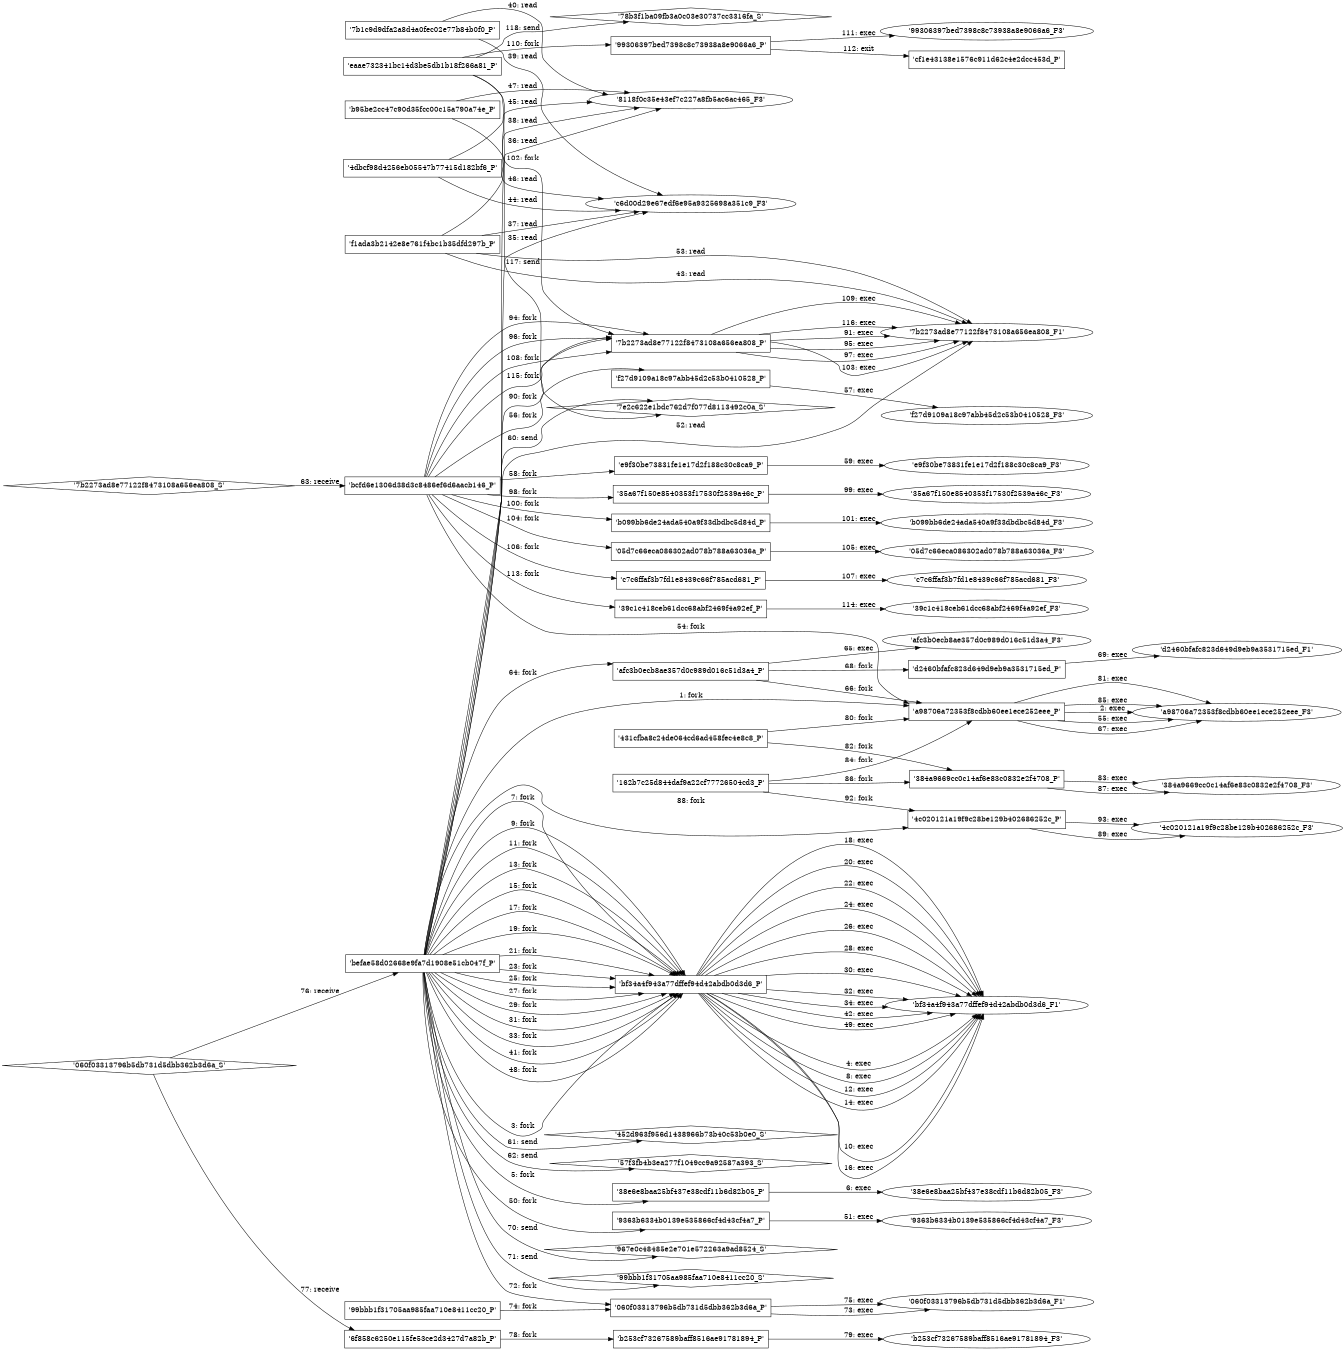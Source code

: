 digraph "D:\Learning\Paper\apt\基于CTI的攻击预警\Dataset\攻击图\ASGfromALLCTI\Microsoft Patch Tuesday – July 2018.dot" {
rankdir="LR"
size="9"
fixedsize="false"
splines="true"
nodesep=0.3
ranksep=0
fontsize=10
overlap="scalexy"
engine= "neato"
	"'befae58d02668e9fa7d1908e51cb047f_P'" [node_type=Process shape=box]
	"'a98706a72353f8cdbb60ee1ece252eee_P'" [node_type=Process shape=box]
	"'befae58d02668e9fa7d1908e51cb047f_P'" -> "'a98706a72353f8cdbb60ee1ece252eee_P'" [label="1: fork"]
	"'a98706a72353f8cdbb60ee1ece252eee_P'" [node_type=Process shape=box]
	"'a98706a72353f8cdbb60ee1ece252eee_F3'" [node_type=File shape=ellipse]
	"'a98706a72353f8cdbb60ee1ece252eee_P'" -> "'a98706a72353f8cdbb60ee1ece252eee_F3'" [label="2: exec"]
	"'befae58d02668e9fa7d1908e51cb047f_P'" [node_type=Process shape=box]
	"'bf34a4f943a77dffef94d42abdb0d3d6_P'" [node_type=Process shape=box]
	"'befae58d02668e9fa7d1908e51cb047f_P'" -> "'bf34a4f943a77dffef94d42abdb0d3d6_P'" [label="3: fork"]
	"'bf34a4f943a77dffef94d42abdb0d3d6_P'" [node_type=Process shape=box]
	"'bf34a4f943a77dffef94d42abdb0d3d6_F1'" [node_type=File shape=ellipse]
	"'bf34a4f943a77dffef94d42abdb0d3d6_P'" -> "'bf34a4f943a77dffef94d42abdb0d3d6_F1'" [label="4: exec"]
	"'befae58d02668e9fa7d1908e51cb047f_P'" [node_type=Process shape=box]
	"'38e6e8baa25bf437e38cdf11b6d82b05_P'" [node_type=Process shape=box]
	"'befae58d02668e9fa7d1908e51cb047f_P'" -> "'38e6e8baa25bf437e38cdf11b6d82b05_P'" [label="5: fork"]
	"'38e6e8baa25bf437e38cdf11b6d82b05_P'" [node_type=Process shape=box]
	"'38e6e8baa25bf437e38cdf11b6d82b05_F3'" [node_type=File shape=ellipse]
	"'38e6e8baa25bf437e38cdf11b6d82b05_P'" -> "'38e6e8baa25bf437e38cdf11b6d82b05_F3'" [label="6: exec"]
	"'befae58d02668e9fa7d1908e51cb047f_P'" [node_type=Process shape=box]
	"'bf34a4f943a77dffef94d42abdb0d3d6_P'" [node_type=Process shape=box]
	"'befae58d02668e9fa7d1908e51cb047f_P'" -> "'bf34a4f943a77dffef94d42abdb0d3d6_P'" [label="7: fork"]
	"'bf34a4f943a77dffef94d42abdb0d3d6_P'" [node_type=Process shape=box]
	"'bf34a4f943a77dffef94d42abdb0d3d6_F1'" [node_type=File shape=ellipse]
	"'bf34a4f943a77dffef94d42abdb0d3d6_P'" -> "'bf34a4f943a77dffef94d42abdb0d3d6_F1'" [label="8: exec"]
	"'befae58d02668e9fa7d1908e51cb047f_P'" [node_type=Process shape=box]
	"'bf34a4f943a77dffef94d42abdb0d3d6_P'" [node_type=Process shape=box]
	"'befae58d02668e9fa7d1908e51cb047f_P'" -> "'bf34a4f943a77dffef94d42abdb0d3d6_P'" [label="9: fork"]
	"'bf34a4f943a77dffef94d42abdb0d3d6_P'" [node_type=Process shape=box]
	"'bf34a4f943a77dffef94d42abdb0d3d6_F1'" [node_type=File shape=ellipse]
	"'bf34a4f943a77dffef94d42abdb0d3d6_P'" -> "'bf34a4f943a77dffef94d42abdb0d3d6_F1'" [label="10: exec"]
	"'befae58d02668e9fa7d1908e51cb047f_P'" [node_type=Process shape=box]
	"'bf34a4f943a77dffef94d42abdb0d3d6_P'" [node_type=Process shape=box]
	"'befae58d02668e9fa7d1908e51cb047f_P'" -> "'bf34a4f943a77dffef94d42abdb0d3d6_P'" [label="11: fork"]
	"'bf34a4f943a77dffef94d42abdb0d3d6_P'" [node_type=Process shape=box]
	"'bf34a4f943a77dffef94d42abdb0d3d6_F1'" [node_type=File shape=ellipse]
	"'bf34a4f943a77dffef94d42abdb0d3d6_P'" -> "'bf34a4f943a77dffef94d42abdb0d3d6_F1'" [label="12: exec"]
	"'befae58d02668e9fa7d1908e51cb047f_P'" [node_type=Process shape=box]
	"'bf34a4f943a77dffef94d42abdb0d3d6_P'" [node_type=Process shape=box]
	"'befae58d02668e9fa7d1908e51cb047f_P'" -> "'bf34a4f943a77dffef94d42abdb0d3d6_P'" [label="13: fork"]
	"'bf34a4f943a77dffef94d42abdb0d3d6_P'" [node_type=Process shape=box]
	"'bf34a4f943a77dffef94d42abdb0d3d6_F1'" [node_type=File shape=ellipse]
	"'bf34a4f943a77dffef94d42abdb0d3d6_P'" -> "'bf34a4f943a77dffef94d42abdb0d3d6_F1'" [label="14: exec"]
	"'befae58d02668e9fa7d1908e51cb047f_P'" [node_type=Process shape=box]
	"'bf34a4f943a77dffef94d42abdb0d3d6_P'" [node_type=Process shape=box]
	"'befae58d02668e9fa7d1908e51cb047f_P'" -> "'bf34a4f943a77dffef94d42abdb0d3d6_P'" [label="15: fork"]
	"'bf34a4f943a77dffef94d42abdb0d3d6_P'" [node_type=Process shape=box]
	"'bf34a4f943a77dffef94d42abdb0d3d6_F1'" [node_type=File shape=ellipse]
	"'bf34a4f943a77dffef94d42abdb0d3d6_P'" -> "'bf34a4f943a77dffef94d42abdb0d3d6_F1'" [label="16: exec"]
	"'befae58d02668e9fa7d1908e51cb047f_P'" [node_type=Process shape=box]
	"'bf34a4f943a77dffef94d42abdb0d3d6_P'" [node_type=Process shape=box]
	"'befae58d02668e9fa7d1908e51cb047f_P'" -> "'bf34a4f943a77dffef94d42abdb0d3d6_P'" [label="17: fork"]
	"'bf34a4f943a77dffef94d42abdb0d3d6_P'" [node_type=Process shape=box]
	"'bf34a4f943a77dffef94d42abdb0d3d6_F1'" [node_type=File shape=ellipse]
	"'bf34a4f943a77dffef94d42abdb0d3d6_P'" -> "'bf34a4f943a77dffef94d42abdb0d3d6_F1'" [label="18: exec"]
	"'befae58d02668e9fa7d1908e51cb047f_P'" [node_type=Process shape=box]
	"'bf34a4f943a77dffef94d42abdb0d3d6_P'" [node_type=Process shape=box]
	"'befae58d02668e9fa7d1908e51cb047f_P'" -> "'bf34a4f943a77dffef94d42abdb0d3d6_P'" [label="19: fork"]
	"'bf34a4f943a77dffef94d42abdb0d3d6_P'" [node_type=Process shape=box]
	"'bf34a4f943a77dffef94d42abdb0d3d6_F1'" [node_type=File shape=ellipse]
	"'bf34a4f943a77dffef94d42abdb0d3d6_P'" -> "'bf34a4f943a77dffef94d42abdb0d3d6_F1'" [label="20: exec"]
	"'befae58d02668e9fa7d1908e51cb047f_P'" [node_type=Process shape=box]
	"'bf34a4f943a77dffef94d42abdb0d3d6_P'" [node_type=Process shape=box]
	"'befae58d02668e9fa7d1908e51cb047f_P'" -> "'bf34a4f943a77dffef94d42abdb0d3d6_P'" [label="21: fork"]
	"'bf34a4f943a77dffef94d42abdb0d3d6_P'" [node_type=Process shape=box]
	"'bf34a4f943a77dffef94d42abdb0d3d6_F1'" [node_type=File shape=ellipse]
	"'bf34a4f943a77dffef94d42abdb0d3d6_P'" -> "'bf34a4f943a77dffef94d42abdb0d3d6_F1'" [label="22: exec"]
	"'befae58d02668e9fa7d1908e51cb047f_P'" [node_type=Process shape=box]
	"'bf34a4f943a77dffef94d42abdb0d3d6_P'" [node_type=Process shape=box]
	"'befae58d02668e9fa7d1908e51cb047f_P'" -> "'bf34a4f943a77dffef94d42abdb0d3d6_P'" [label="23: fork"]
	"'bf34a4f943a77dffef94d42abdb0d3d6_P'" [node_type=Process shape=box]
	"'bf34a4f943a77dffef94d42abdb0d3d6_F1'" [node_type=File shape=ellipse]
	"'bf34a4f943a77dffef94d42abdb0d3d6_P'" -> "'bf34a4f943a77dffef94d42abdb0d3d6_F1'" [label="24: exec"]
	"'befae58d02668e9fa7d1908e51cb047f_P'" [node_type=Process shape=box]
	"'bf34a4f943a77dffef94d42abdb0d3d6_P'" [node_type=Process shape=box]
	"'befae58d02668e9fa7d1908e51cb047f_P'" -> "'bf34a4f943a77dffef94d42abdb0d3d6_P'" [label="25: fork"]
	"'bf34a4f943a77dffef94d42abdb0d3d6_P'" [node_type=Process shape=box]
	"'bf34a4f943a77dffef94d42abdb0d3d6_F1'" [node_type=File shape=ellipse]
	"'bf34a4f943a77dffef94d42abdb0d3d6_P'" -> "'bf34a4f943a77dffef94d42abdb0d3d6_F1'" [label="26: exec"]
	"'befae58d02668e9fa7d1908e51cb047f_P'" [node_type=Process shape=box]
	"'bf34a4f943a77dffef94d42abdb0d3d6_P'" [node_type=Process shape=box]
	"'befae58d02668e9fa7d1908e51cb047f_P'" -> "'bf34a4f943a77dffef94d42abdb0d3d6_P'" [label="27: fork"]
	"'bf34a4f943a77dffef94d42abdb0d3d6_P'" [node_type=Process shape=box]
	"'bf34a4f943a77dffef94d42abdb0d3d6_F1'" [node_type=File shape=ellipse]
	"'bf34a4f943a77dffef94d42abdb0d3d6_P'" -> "'bf34a4f943a77dffef94d42abdb0d3d6_F1'" [label="28: exec"]
	"'befae58d02668e9fa7d1908e51cb047f_P'" [node_type=Process shape=box]
	"'bf34a4f943a77dffef94d42abdb0d3d6_P'" [node_type=Process shape=box]
	"'befae58d02668e9fa7d1908e51cb047f_P'" -> "'bf34a4f943a77dffef94d42abdb0d3d6_P'" [label="29: fork"]
	"'bf34a4f943a77dffef94d42abdb0d3d6_P'" [node_type=Process shape=box]
	"'bf34a4f943a77dffef94d42abdb0d3d6_F1'" [node_type=File shape=ellipse]
	"'bf34a4f943a77dffef94d42abdb0d3d6_P'" -> "'bf34a4f943a77dffef94d42abdb0d3d6_F1'" [label="30: exec"]
	"'befae58d02668e9fa7d1908e51cb047f_P'" [node_type=Process shape=box]
	"'bf34a4f943a77dffef94d42abdb0d3d6_P'" [node_type=Process shape=box]
	"'befae58d02668e9fa7d1908e51cb047f_P'" -> "'bf34a4f943a77dffef94d42abdb0d3d6_P'" [label="31: fork"]
	"'bf34a4f943a77dffef94d42abdb0d3d6_P'" [node_type=Process shape=box]
	"'bf34a4f943a77dffef94d42abdb0d3d6_F1'" [node_type=File shape=ellipse]
	"'bf34a4f943a77dffef94d42abdb0d3d6_P'" -> "'bf34a4f943a77dffef94d42abdb0d3d6_F1'" [label="32: exec"]
	"'befae58d02668e9fa7d1908e51cb047f_P'" [node_type=Process shape=box]
	"'bf34a4f943a77dffef94d42abdb0d3d6_P'" [node_type=Process shape=box]
	"'befae58d02668e9fa7d1908e51cb047f_P'" -> "'bf34a4f943a77dffef94d42abdb0d3d6_P'" [label="33: fork"]
	"'bf34a4f943a77dffef94d42abdb0d3d6_P'" [node_type=Process shape=box]
	"'bf34a4f943a77dffef94d42abdb0d3d6_F1'" [node_type=File shape=ellipse]
	"'bf34a4f943a77dffef94d42abdb0d3d6_P'" -> "'bf34a4f943a77dffef94d42abdb0d3d6_F1'" [label="34: exec"]
	"'c6d00d29e67edf6e95a9325698a351c9_F3'" [node_type=file shape=ellipse]
	"'befae58d02668e9fa7d1908e51cb047f_P'" [node_type=Process shape=box]
	"'befae58d02668e9fa7d1908e51cb047f_P'" -> "'c6d00d29e67edf6e95a9325698a351c9_F3'" [label="35: read"]
	"'8118f0c35e43ef7c227a8fb5ac6ac465_F3'" [node_type=file shape=ellipse]
	"'befae58d02668e9fa7d1908e51cb047f_P'" [node_type=Process shape=box]
	"'befae58d02668e9fa7d1908e51cb047f_P'" -> "'8118f0c35e43ef7c227a8fb5ac6ac465_F3'" [label="36: read"]
	"'c6d00d29e67edf6e95a9325698a351c9_F3'" [node_type=file shape=ellipse]
	"'f1ada3b2142e8e761f4bc1b35dfd297b_P'" [node_type=Process shape=box]
	"'f1ada3b2142e8e761f4bc1b35dfd297b_P'" -> "'c6d00d29e67edf6e95a9325698a351c9_F3'" [label="37: read"]
	"'8118f0c35e43ef7c227a8fb5ac6ac465_F3'" [node_type=file shape=ellipse]
	"'f1ada3b2142e8e761f4bc1b35dfd297b_P'" [node_type=Process shape=box]
	"'f1ada3b2142e8e761f4bc1b35dfd297b_P'" -> "'8118f0c35e43ef7c227a8fb5ac6ac465_F3'" [label="38: read"]
	"'c6d00d29e67edf6e95a9325698a351c9_F3'" [node_type=file shape=ellipse]
	"'7b1c9d9dfa2a8d4a0fec02e77b84b0f0_P'" [node_type=Process shape=box]
	"'7b1c9d9dfa2a8d4a0fec02e77b84b0f0_P'" -> "'c6d00d29e67edf6e95a9325698a351c9_F3'" [label="39: read"]
	"'8118f0c35e43ef7c227a8fb5ac6ac465_F3'" [node_type=file shape=ellipse]
	"'7b1c9d9dfa2a8d4a0fec02e77b84b0f0_P'" [node_type=Process shape=box]
	"'7b1c9d9dfa2a8d4a0fec02e77b84b0f0_P'" -> "'8118f0c35e43ef7c227a8fb5ac6ac465_F3'" [label="40: read"]
	"'befae58d02668e9fa7d1908e51cb047f_P'" [node_type=Process shape=box]
	"'bf34a4f943a77dffef94d42abdb0d3d6_P'" [node_type=Process shape=box]
	"'befae58d02668e9fa7d1908e51cb047f_P'" -> "'bf34a4f943a77dffef94d42abdb0d3d6_P'" [label="41: fork"]
	"'bf34a4f943a77dffef94d42abdb0d3d6_P'" [node_type=Process shape=box]
	"'bf34a4f943a77dffef94d42abdb0d3d6_F1'" [node_type=File shape=ellipse]
	"'bf34a4f943a77dffef94d42abdb0d3d6_P'" -> "'bf34a4f943a77dffef94d42abdb0d3d6_F1'" [label="42: exec"]
	"'7b2273ad8e77122f8473108a656ea808_F1'" [node_type=file shape=ellipse]
	"'f1ada3b2142e8e761f4bc1b35dfd297b_P'" [node_type=Process shape=box]
	"'f1ada3b2142e8e761f4bc1b35dfd297b_P'" -> "'7b2273ad8e77122f8473108a656ea808_F1'" [label="43: read"]
	"'c6d00d29e67edf6e95a9325698a351c9_F3'" [node_type=file shape=ellipse]
	"'4dbcf98d4256eb05547b77415d182bf6_P'" [node_type=Process shape=box]
	"'4dbcf98d4256eb05547b77415d182bf6_P'" -> "'c6d00d29e67edf6e95a9325698a351c9_F3'" [label="44: read"]
	"'8118f0c35e43ef7c227a8fb5ac6ac465_F3'" [node_type=file shape=ellipse]
	"'4dbcf98d4256eb05547b77415d182bf6_P'" [node_type=Process shape=box]
	"'4dbcf98d4256eb05547b77415d182bf6_P'" -> "'8118f0c35e43ef7c227a8fb5ac6ac465_F3'" [label="45: read"]
	"'c6d00d29e67edf6e95a9325698a351c9_F3'" [node_type=file shape=ellipse]
	"'b95be2cc47c90d35fcc00c15a790a74e_P'" [node_type=Process shape=box]
	"'b95be2cc47c90d35fcc00c15a790a74e_P'" -> "'c6d00d29e67edf6e95a9325698a351c9_F3'" [label="46: read"]
	"'8118f0c35e43ef7c227a8fb5ac6ac465_F3'" [node_type=file shape=ellipse]
	"'b95be2cc47c90d35fcc00c15a790a74e_P'" [node_type=Process shape=box]
	"'b95be2cc47c90d35fcc00c15a790a74e_P'" -> "'8118f0c35e43ef7c227a8fb5ac6ac465_F3'" [label="47: read"]
	"'befae58d02668e9fa7d1908e51cb047f_P'" [node_type=Process shape=box]
	"'bf34a4f943a77dffef94d42abdb0d3d6_P'" [node_type=Process shape=box]
	"'befae58d02668e9fa7d1908e51cb047f_P'" -> "'bf34a4f943a77dffef94d42abdb0d3d6_P'" [label="48: fork"]
	"'bf34a4f943a77dffef94d42abdb0d3d6_P'" [node_type=Process shape=box]
	"'bf34a4f943a77dffef94d42abdb0d3d6_F1'" [node_type=File shape=ellipse]
	"'bf34a4f943a77dffef94d42abdb0d3d6_P'" -> "'bf34a4f943a77dffef94d42abdb0d3d6_F1'" [label="49: exec"]
	"'befae58d02668e9fa7d1908e51cb047f_P'" [node_type=Process shape=box]
	"'9363b6334b0139e535866cf4d43cf4a7_P'" [node_type=Process shape=box]
	"'befae58d02668e9fa7d1908e51cb047f_P'" -> "'9363b6334b0139e535866cf4d43cf4a7_P'" [label="50: fork"]
	"'9363b6334b0139e535866cf4d43cf4a7_P'" [node_type=Process shape=box]
	"'9363b6334b0139e535866cf4d43cf4a7_F3'" [node_type=File shape=ellipse]
	"'9363b6334b0139e535866cf4d43cf4a7_P'" -> "'9363b6334b0139e535866cf4d43cf4a7_F3'" [label="51: exec"]
	"'7b2273ad8e77122f8473108a656ea808_F1'" [node_type=file shape=ellipse]
	"'befae58d02668e9fa7d1908e51cb047f_P'" [node_type=Process shape=box]
	"'befae58d02668e9fa7d1908e51cb047f_P'" -> "'7b2273ad8e77122f8473108a656ea808_F1'" [label="52: read"]
	"'7b2273ad8e77122f8473108a656ea808_F1'" [node_type=file shape=ellipse]
	"'f1ada3b2142e8e761f4bc1b35dfd297b_P'" [node_type=Process shape=box]
	"'f1ada3b2142e8e761f4bc1b35dfd297b_P'" -> "'7b2273ad8e77122f8473108a656ea808_F1'" [label="53: read"]
	"'bcfd6e1306d38d3c8486ef6d6aacb146_P'" [node_type=Process shape=box]
	"'a98706a72353f8cdbb60ee1ece252eee_P'" [node_type=Process shape=box]
	"'bcfd6e1306d38d3c8486ef6d6aacb146_P'" -> "'a98706a72353f8cdbb60ee1ece252eee_P'" [label="54: fork"]
	"'a98706a72353f8cdbb60ee1ece252eee_P'" [node_type=Process shape=box]
	"'a98706a72353f8cdbb60ee1ece252eee_F3'" [node_type=File shape=ellipse]
	"'a98706a72353f8cdbb60ee1ece252eee_P'" -> "'a98706a72353f8cdbb60ee1ece252eee_F3'" [label="55: exec"]
	"'bcfd6e1306d38d3c8486ef6d6aacb146_P'" [node_type=Process shape=box]
	"'f27d9109a18c97abb45d2c53b0410528_P'" [node_type=Process shape=box]
	"'bcfd6e1306d38d3c8486ef6d6aacb146_P'" -> "'f27d9109a18c97abb45d2c53b0410528_P'" [label="56: fork"]
	"'f27d9109a18c97abb45d2c53b0410528_P'" [node_type=Process shape=box]
	"'f27d9109a18c97abb45d2c53b0410528_F3'" [node_type=File shape=ellipse]
	"'f27d9109a18c97abb45d2c53b0410528_P'" -> "'f27d9109a18c97abb45d2c53b0410528_F3'" [label="57: exec"]
	"'bcfd6e1306d38d3c8486ef6d6aacb146_P'" [node_type=Process shape=box]
	"'e9f30be73831fe1e17d2f188c30c8ca9_P'" [node_type=Process shape=box]
	"'bcfd6e1306d38d3c8486ef6d6aacb146_P'" -> "'e9f30be73831fe1e17d2f188c30c8ca9_P'" [label="58: fork"]
	"'e9f30be73831fe1e17d2f188c30c8ca9_P'" [node_type=Process shape=box]
	"'e9f30be73831fe1e17d2f188c30c8ca9_F3'" [node_type=File shape=ellipse]
	"'e9f30be73831fe1e17d2f188c30c8ca9_P'" -> "'e9f30be73831fe1e17d2f188c30c8ca9_F3'" [label="59: exec"]
	"'7e2c622e1bdc762d7f077d8113492c0a_S'" [node_type=Socket shape=diamond]
	"'befae58d02668e9fa7d1908e51cb047f_P'" [node_type=Process shape=box]
	"'befae58d02668e9fa7d1908e51cb047f_P'" -> "'7e2c622e1bdc762d7f077d8113492c0a_S'" [label="60: send"]
	"'452d963f956d1438966b73b40c53b0e0_S'" [node_type=Socket shape=diamond]
	"'befae58d02668e9fa7d1908e51cb047f_P'" [node_type=Process shape=box]
	"'befae58d02668e9fa7d1908e51cb047f_P'" -> "'452d963f956d1438966b73b40c53b0e0_S'" [label="61: send"]
	"'57f3fb4b3ea277f1049cc9a92587a393_S'" [node_type=Socket shape=diamond]
	"'befae58d02668e9fa7d1908e51cb047f_P'" [node_type=Process shape=box]
	"'befae58d02668e9fa7d1908e51cb047f_P'" -> "'57f3fb4b3ea277f1049cc9a92587a393_S'" [label="62: send"]
	"'bcfd6e1306d38d3c8486ef6d6aacb146_P'" [node_type=Process shape=box]
	"'7b2273ad8e77122f8473108a656ea808_S'" [node_type=Socket shape=diamond]
	"'7b2273ad8e77122f8473108a656ea808_S'" -> "'bcfd6e1306d38d3c8486ef6d6aacb146_P'" [label="63: receive"]
	"'befae58d02668e9fa7d1908e51cb047f_P'" [node_type=Process shape=box]
	"'afc3b0ecb8ae357d0c989d016c51d3a4_P'" [node_type=Process shape=box]
	"'befae58d02668e9fa7d1908e51cb047f_P'" -> "'afc3b0ecb8ae357d0c989d016c51d3a4_P'" [label="64: fork"]
	"'afc3b0ecb8ae357d0c989d016c51d3a4_P'" [node_type=Process shape=box]
	"'afc3b0ecb8ae357d0c989d016c51d3a4_F3'" [node_type=File shape=ellipse]
	"'afc3b0ecb8ae357d0c989d016c51d3a4_P'" -> "'afc3b0ecb8ae357d0c989d016c51d3a4_F3'" [label="65: exec"]
	"'afc3b0ecb8ae357d0c989d016c51d3a4_P'" [node_type=Process shape=box]
	"'a98706a72353f8cdbb60ee1ece252eee_P'" [node_type=Process shape=box]
	"'afc3b0ecb8ae357d0c989d016c51d3a4_P'" -> "'a98706a72353f8cdbb60ee1ece252eee_P'" [label="66: fork"]
	"'a98706a72353f8cdbb60ee1ece252eee_P'" [node_type=Process shape=box]
	"'a98706a72353f8cdbb60ee1ece252eee_F3'" [node_type=File shape=ellipse]
	"'a98706a72353f8cdbb60ee1ece252eee_P'" -> "'a98706a72353f8cdbb60ee1ece252eee_F3'" [label="67: exec"]
	"'afc3b0ecb8ae357d0c989d016c51d3a4_P'" [node_type=Process shape=box]
	"'d2460bfafc823d649d9eb9a3531715ed_P'" [node_type=Process shape=box]
	"'afc3b0ecb8ae357d0c989d016c51d3a4_P'" -> "'d2460bfafc823d649d9eb9a3531715ed_P'" [label="68: fork"]
	"'d2460bfafc823d649d9eb9a3531715ed_P'" [node_type=Process shape=box]
	"'d2460bfafc823d649d9eb9a3531715ed_F1'" [node_type=File shape=ellipse]
	"'d2460bfafc823d649d9eb9a3531715ed_P'" -> "'d2460bfafc823d649d9eb9a3531715ed_F1'" [label="69: exec"]
	"'967e0c48485e2e701e572263a9ad8524_S'" [node_type=Socket shape=diamond]
	"'befae58d02668e9fa7d1908e51cb047f_P'" [node_type=Process shape=box]
	"'befae58d02668e9fa7d1908e51cb047f_P'" -> "'967e0c48485e2e701e572263a9ad8524_S'" [label="70: send"]
	"'99bbb1f31705aa985faa710e8411cc20_S'" [node_type=Socket shape=diamond]
	"'befae58d02668e9fa7d1908e51cb047f_P'" [node_type=Process shape=box]
	"'befae58d02668e9fa7d1908e51cb047f_P'" -> "'99bbb1f31705aa985faa710e8411cc20_S'" [label="71: send"]
	"'befae58d02668e9fa7d1908e51cb047f_P'" [node_type=Process shape=box]
	"'060f03313796b5db731d5dbb362b3d6a_P'" [node_type=Process shape=box]
	"'befae58d02668e9fa7d1908e51cb047f_P'" -> "'060f03313796b5db731d5dbb362b3d6a_P'" [label="72: fork"]
	"'060f03313796b5db731d5dbb362b3d6a_P'" [node_type=Process shape=box]
	"'060f03313796b5db731d5dbb362b3d6a_F1'" [node_type=File shape=ellipse]
	"'060f03313796b5db731d5dbb362b3d6a_P'" -> "'060f03313796b5db731d5dbb362b3d6a_F1'" [label="73: exec"]
	"'99bbb1f31705aa985faa710e8411cc20_P'" [node_type=Process shape=box]
	"'060f03313796b5db731d5dbb362b3d6a_P'" [node_type=Process shape=box]
	"'99bbb1f31705aa985faa710e8411cc20_P'" -> "'060f03313796b5db731d5dbb362b3d6a_P'" [label="74: fork"]
	"'060f03313796b5db731d5dbb362b3d6a_P'" [node_type=Process shape=box]
	"'060f03313796b5db731d5dbb362b3d6a_F1'" [node_type=File shape=ellipse]
	"'060f03313796b5db731d5dbb362b3d6a_P'" -> "'060f03313796b5db731d5dbb362b3d6a_F1'" [label="75: exec"]
	"'befae58d02668e9fa7d1908e51cb047f_P'" [node_type=Process shape=box]
	"'060f03313796b5db731d5dbb362b3d6a_S'" [node_type=Socket shape=diamond]
	"'060f03313796b5db731d5dbb362b3d6a_S'" -> "'befae58d02668e9fa7d1908e51cb047f_P'" [label="76: receive"]
	"'6f858c6250e115fe53ce2d3427d7a82b_P'" [node_type=Process shape=box]
	"'060f03313796b5db731d5dbb362b3d6a_S'" [node_type=Socket shape=diamond]
	"'060f03313796b5db731d5dbb362b3d6a_S'" -> "'6f858c6250e115fe53ce2d3427d7a82b_P'" [label="77: receive"]
	"'6f858c6250e115fe53ce2d3427d7a82b_P'" [node_type=Process shape=box]
	"'b253cf73267589baff8516ae91781894_P'" [node_type=Process shape=box]
	"'6f858c6250e115fe53ce2d3427d7a82b_P'" -> "'b253cf73267589baff8516ae91781894_P'" [label="78: fork"]
	"'b253cf73267589baff8516ae91781894_P'" [node_type=Process shape=box]
	"'b253cf73267589baff8516ae91781894_F3'" [node_type=File shape=ellipse]
	"'b253cf73267589baff8516ae91781894_P'" -> "'b253cf73267589baff8516ae91781894_F3'" [label="79: exec"]
	"'431cfba8c24de064cd6ad458fec4e8c8_P'" [node_type=Process shape=box]
	"'a98706a72353f8cdbb60ee1ece252eee_P'" [node_type=Process shape=box]
	"'431cfba8c24de064cd6ad458fec4e8c8_P'" -> "'a98706a72353f8cdbb60ee1ece252eee_P'" [label="80: fork"]
	"'a98706a72353f8cdbb60ee1ece252eee_P'" [node_type=Process shape=box]
	"'a98706a72353f8cdbb60ee1ece252eee_F3'" [node_type=File shape=ellipse]
	"'a98706a72353f8cdbb60ee1ece252eee_P'" -> "'a98706a72353f8cdbb60ee1ece252eee_F3'" [label="81: exec"]
	"'431cfba8c24de064cd6ad458fec4e8c8_P'" [node_type=Process shape=box]
	"'384a9669cc0c14af6e83c0832e2f4708_P'" [node_type=Process shape=box]
	"'431cfba8c24de064cd6ad458fec4e8c8_P'" -> "'384a9669cc0c14af6e83c0832e2f4708_P'" [label="82: fork"]
	"'384a9669cc0c14af6e83c0832e2f4708_P'" [node_type=Process shape=box]
	"'384a9669cc0c14af6e83c0832e2f4708_F3'" [node_type=File shape=ellipse]
	"'384a9669cc0c14af6e83c0832e2f4708_P'" -> "'384a9669cc0c14af6e83c0832e2f4708_F3'" [label="83: exec"]
	"'162b7c25d844daf9a22cf77726504cd3_P'" [node_type=Process shape=box]
	"'a98706a72353f8cdbb60ee1ece252eee_P'" [node_type=Process shape=box]
	"'162b7c25d844daf9a22cf77726504cd3_P'" -> "'a98706a72353f8cdbb60ee1ece252eee_P'" [label="84: fork"]
	"'a98706a72353f8cdbb60ee1ece252eee_P'" [node_type=Process shape=box]
	"'a98706a72353f8cdbb60ee1ece252eee_F3'" [node_type=File shape=ellipse]
	"'a98706a72353f8cdbb60ee1ece252eee_P'" -> "'a98706a72353f8cdbb60ee1ece252eee_F3'" [label="85: exec"]
	"'162b7c25d844daf9a22cf77726504cd3_P'" [node_type=Process shape=box]
	"'384a9669cc0c14af6e83c0832e2f4708_P'" [node_type=Process shape=box]
	"'162b7c25d844daf9a22cf77726504cd3_P'" -> "'384a9669cc0c14af6e83c0832e2f4708_P'" [label="86: fork"]
	"'384a9669cc0c14af6e83c0832e2f4708_P'" [node_type=Process shape=box]
	"'384a9669cc0c14af6e83c0832e2f4708_F3'" [node_type=File shape=ellipse]
	"'384a9669cc0c14af6e83c0832e2f4708_P'" -> "'384a9669cc0c14af6e83c0832e2f4708_F3'" [label="87: exec"]
	"'befae58d02668e9fa7d1908e51cb047f_P'" [node_type=Process shape=box]
	"'4c020121a19f9c28be129b402686252c_P'" [node_type=Process shape=box]
	"'befae58d02668e9fa7d1908e51cb047f_P'" -> "'4c020121a19f9c28be129b402686252c_P'" [label="88: fork"]
	"'4c020121a19f9c28be129b402686252c_P'" [node_type=Process shape=box]
	"'4c020121a19f9c28be129b402686252c_F3'" [node_type=File shape=ellipse]
	"'4c020121a19f9c28be129b402686252c_P'" -> "'4c020121a19f9c28be129b402686252c_F3'" [label="89: exec"]
	"'befae58d02668e9fa7d1908e51cb047f_P'" [node_type=Process shape=box]
	"'7b2273ad8e77122f8473108a656ea808_P'" [node_type=Process shape=box]
	"'befae58d02668e9fa7d1908e51cb047f_P'" -> "'7b2273ad8e77122f8473108a656ea808_P'" [label="90: fork"]
	"'7b2273ad8e77122f8473108a656ea808_P'" [node_type=Process shape=box]
	"'7b2273ad8e77122f8473108a656ea808_F1'" [node_type=File shape=ellipse]
	"'7b2273ad8e77122f8473108a656ea808_P'" -> "'7b2273ad8e77122f8473108a656ea808_F1'" [label="91: exec"]
	"'162b7c25d844daf9a22cf77726504cd3_P'" [node_type=Process shape=box]
	"'4c020121a19f9c28be129b402686252c_P'" [node_type=Process shape=box]
	"'162b7c25d844daf9a22cf77726504cd3_P'" -> "'4c020121a19f9c28be129b402686252c_P'" [label="92: fork"]
	"'4c020121a19f9c28be129b402686252c_P'" [node_type=Process shape=box]
	"'4c020121a19f9c28be129b402686252c_F3'" [node_type=File shape=ellipse]
	"'4c020121a19f9c28be129b402686252c_P'" -> "'4c020121a19f9c28be129b402686252c_F3'" [label="93: exec"]
	"'bcfd6e1306d38d3c8486ef6d6aacb146_P'" [node_type=Process shape=box]
	"'7b2273ad8e77122f8473108a656ea808_P'" [node_type=Process shape=box]
	"'bcfd6e1306d38d3c8486ef6d6aacb146_P'" -> "'7b2273ad8e77122f8473108a656ea808_P'" [label="94: fork"]
	"'7b2273ad8e77122f8473108a656ea808_P'" [node_type=Process shape=box]
	"'7b2273ad8e77122f8473108a656ea808_F1'" [node_type=File shape=ellipse]
	"'7b2273ad8e77122f8473108a656ea808_P'" -> "'7b2273ad8e77122f8473108a656ea808_F1'" [label="95: exec"]
	"'bcfd6e1306d38d3c8486ef6d6aacb146_P'" [node_type=Process shape=box]
	"'7b2273ad8e77122f8473108a656ea808_P'" [node_type=Process shape=box]
	"'bcfd6e1306d38d3c8486ef6d6aacb146_P'" -> "'7b2273ad8e77122f8473108a656ea808_P'" [label="96: fork"]
	"'7b2273ad8e77122f8473108a656ea808_P'" [node_type=Process shape=box]
	"'7b2273ad8e77122f8473108a656ea808_F1'" [node_type=File shape=ellipse]
	"'7b2273ad8e77122f8473108a656ea808_P'" -> "'7b2273ad8e77122f8473108a656ea808_F1'" [label="97: exec"]
	"'bcfd6e1306d38d3c8486ef6d6aacb146_P'" [node_type=Process shape=box]
	"'35a67f150e8540353f17530f2539a46c_P'" [node_type=Process shape=box]
	"'bcfd6e1306d38d3c8486ef6d6aacb146_P'" -> "'35a67f150e8540353f17530f2539a46c_P'" [label="98: fork"]
	"'35a67f150e8540353f17530f2539a46c_P'" [node_type=Process shape=box]
	"'35a67f150e8540353f17530f2539a46c_F3'" [node_type=File shape=ellipse]
	"'35a67f150e8540353f17530f2539a46c_P'" -> "'35a67f150e8540353f17530f2539a46c_F3'" [label="99: exec"]
	"'bcfd6e1306d38d3c8486ef6d6aacb146_P'" [node_type=Process shape=box]
	"'b099bb6de24ada540a9f33dbdbc5d84d_P'" [node_type=Process shape=box]
	"'bcfd6e1306d38d3c8486ef6d6aacb146_P'" -> "'b099bb6de24ada540a9f33dbdbc5d84d_P'" [label="100: fork"]
	"'b099bb6de24ada540a9f33dbdbc5d84d_P'" [node_type=Process shape=box]
	"'b099bb6de24ada540a9f33dbdbc5d84d_F3'" [node_type=File shape=ellipse]
	"'b099bb6de24ada540a9f33dbdbc5d84d_P'" -> "'b099bb6de24ada540a9f33dbdbc5d84d_F3'" [label="101: exec"]
	"'eaae732341bc14d3be5db1b18f266a81_P'" [node_type=Process shape=box]
	"'7b2273ad8e77122f8473108a656ea808_P'" [node_type=Process shape=box]
	"'eaae732341bc14d3be5db1b18f266a81_P'" -> "'7b2273ad8e77122f8473108a656ea808_P'" [label="102: fork"]
	"'7b2273ad8e77122f8473108a656ea808_P'" [node_type=Process shape=box]
	"'7b2273ad8e77122f8473108a656ea808_F1'" [node_type=File shape=ellipse]
	"'7b2273ad8e77122f8473108a656ea808_P'" -> "'7b2273ad8e77122f8473108a656ea808_F1'" [label="103: exec"]
	"'bcfd6e1306d38d3c8486ef6d6aacb146_P'" [node_type=Process shape=box]
	"'05d7c66eca086302ad078b788a63036a_P'" [node_type=Process shape=box]
	"'bcfd6e1306d38d3c8486ef6d6aacb146_P'" -> "'05d7c66eca086302ad078b788a63036a_P'" [label="104: fork"]
	"'05d7c66eca086302ad078b788a63036a_P'" [node_type=Process shape=box]
	"'05d7c66eca086302ad078b788a63036a_F3'" [node_type=File shape=ellipse]
	"'05d7c66eca086302ad078b788a63036a_P'" -> "'05d7c66eca086302ad078b788a63036a_F3'" [label="105: exec"]
	"'bcfd6e1306d38d3c8486ef6d6aacb146_P'" [node_type=Process shape=box]
	"'c7c6ffaf3b7fd1e8439c66f785acd681_P'" [node_type=Process shape=box]
	"'bcfd6e1306d38d3c8486ef6d6aacb146_P'" -> "'c7c6ffaf3b7fd1e8439c66f785acd681_P'" [label="106: fork"]
	"'c7c6ffaf3b7fd1e8439c66f785acd681_P'" [node_type=Process shape=box]
	"'c7c6ffaf3b7fd1e8439c66f785acd681_F3'" [node_type=File shape=ellipse]
	"'c7c6ffaf3b7fd1e8439c66f785acd681_P'" -> "'c7c6ffaf3b7fd1e8439c66f785acd681_F3'" [label="107: exec"]
	"'bcfd6e1306d38d3c8486ef6d6aacb146_P'" [node_type=Process shape=box]
	"'7b2273ad8e77122f8473108a656ea808_P'" [node_type=Process shape=box]
	"'bcfd6e1306d38d3c8486ef6d6aacb146_P'" -> "'7b2273ad8e77122f8473108a656ea808_P'" [label="108: fork"]
	"'7b2273ad8e77122f8473108a656ea808_P'" [node_type=Process shape=box]
	"'7b2273ad8e77122f8473108a656ea808_F1'" [node_type=File shape=ellipse]
	"'7b2273ad8e77122f8473108a656ea808_P'" -> "'7b2273ad8e77122f8473108a656ea808_F1'" [label="109: exec"]
	"'eaae732341bc14d3be5db1b18f266a81_P'" [node_type=Process shape=box]
	"'99306397bed7398c8c73938a8e9066a6_P'" [node_type=Process shape=box]
	"'eaae732341bc14d3be5db1b18f266a81_P'" -> "'99306397bed7398c8c73938a8e9066a6_P'" [label="110: fork"]
	"'99306397bed7398c8c73938a8e9066a6_P'" [node_type=Process shape=box]
	"'99306397bed7398c8c73938a8e9066a6_F3'" [node_type=File shape=ellipse]
	"'99306397bed7398c8c73938a8e9066a6_P'" -> "'99306397bed7398c8c73938a8e9066a6_F3'" [label="111: exec"]
	"'99306397bed7398c8c73938a8e9066a6_P'" [node_type=Process shape=box]
	"'cf1e43138e1576c911d62c4e2dcc453d_P'" [node_type=Process shape=box]
	"'99306397bed7398c8c73938a8e9066a6_P'" -> "'cf1e43138e1576c911d62c4e2dcc453d_P'" [label="112: exit"]
	"'bcfd6e1306d38d3c8486ef6d6aacb146_P'" [node_type=Process shape=box]
	"'39c1c418ceb61dcc68abf2469f4a92ef_P'" [node_type=Process shape=box]
	"'bcfd6e1306d38d3c8486ef6d6aacb146_P'" -> "'39c1c418ceb61dcc68abf2469f4a92ef_P'" [label="113: fork"]
	"'39c1c418ceb61dcc68abf2469f4a92ef_P'" [node_type=Process shape=box]
	"'39c1c418ceb61dcc68abf2469f4a92ef_F3'" [node_type=File shape=ellipse]
	"'39c1c418ceb61dcc68abf2469f4a92ef_P'" -> "'39c1c418ceb61dcc68abf2469f4a92ef_F3'" [label="114: exec"]
	"'bcfd6e1306d38d3c8486ef6d6aacb146_P'" [node_type=Process shape=box]
	"'7b2273ad8e77122f8473108a656ea808_P'" [node_type=Process shape=box]
	"'bcfd6e1306d38d3c8486ef6d6aacb146_P'" -> "'7b2273ad8e77122f8473108a656ea808_P'" [label="115: fork"]
	"'7b2273ad8e77122f8473108a656ea808_P'" [node_type=Process shape=box]
	"'7b2273ad8e77122f8473108a656ea808_F1'" [node_type=File shape=ellipse]
	"'7b2273ad8e77122f8473108a656ea808_P'" -> "'7b2273ad8e77122f8473108a656ea808_F1'" [label="116: exec"]
	"'7e2c622e1bdc762d7f077d8113492c0a_S'" [node_type=Socket shape=diamond]
	"'eaae732341bc14d3be5db1b18f266a81_P'" [node_type=Process shape=box]
	"'eaae732341bc14d3be5db1b18f266a81_P'" -> "'7e2c622e1bdc762d7f077d8113492c0a_S'" [label="117: send"]
	"'78b3f1ba09fb3a0c03e30737cc3316fa_S'" [node_type=Socket shape=diamond]
	"'eaae732341bc14d3be5db1b18f266a81_P'" [node_type=Process shape=box]
	"'eaae732341bc14d3be5db1b18f266a81_P'" -> "'78b3f1ba09fb3a0c03e30737cc3316fa_S'" [label="118: send"]
}
